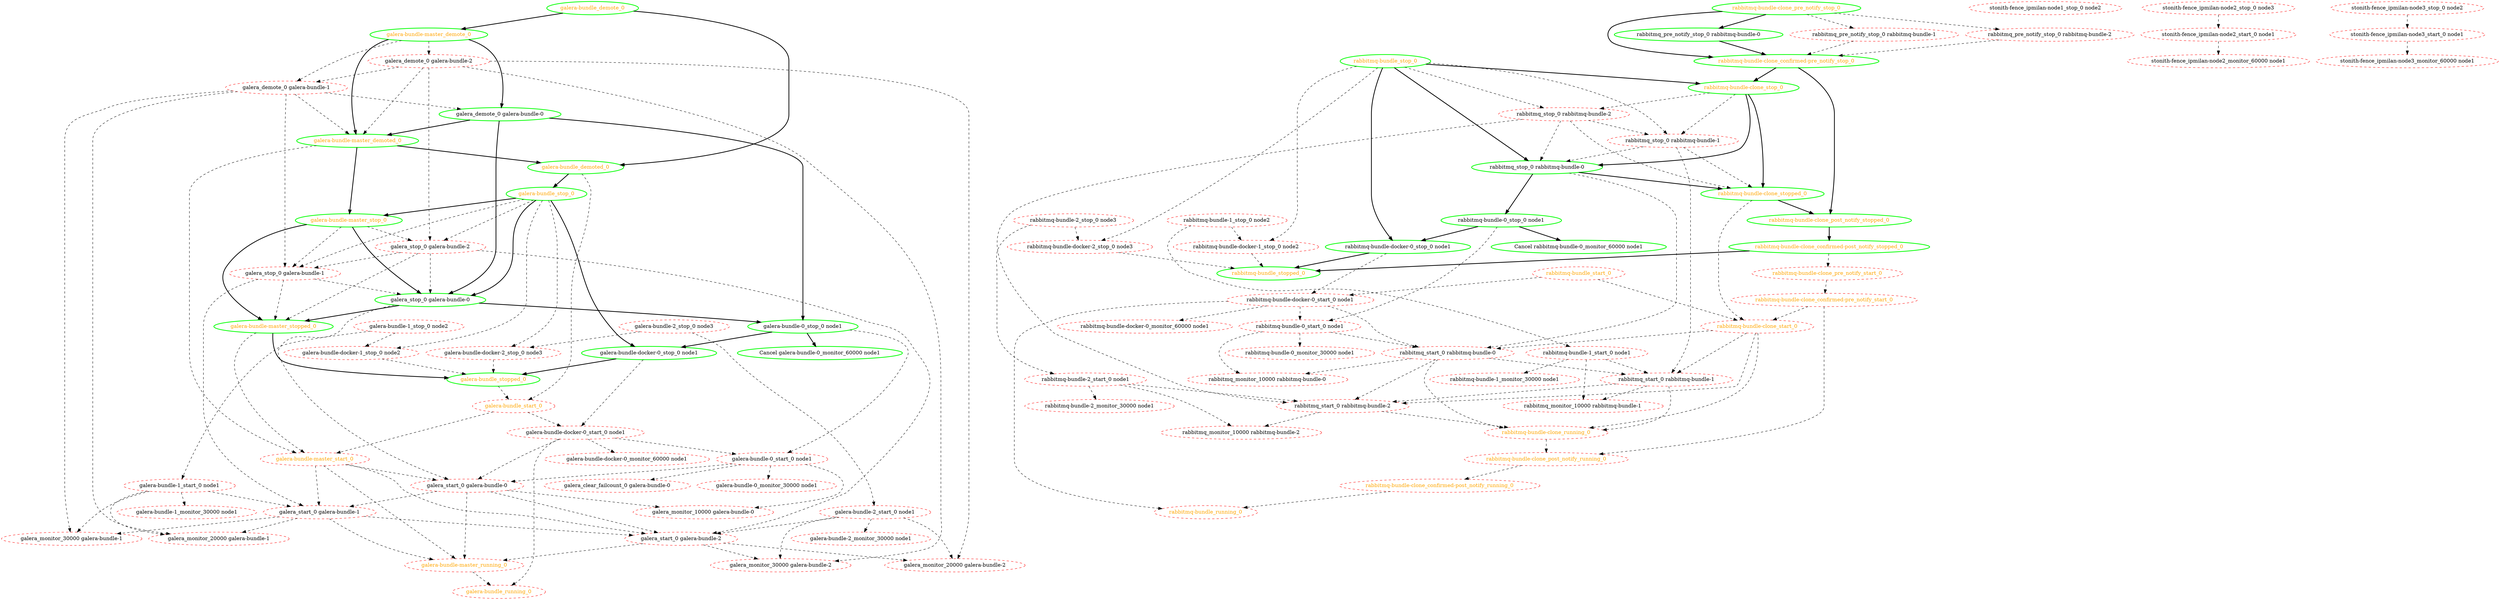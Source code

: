  digraph "g" {
"Cancel galera-bundle-0_monitor_60000 node1" [ style=bold color="green" fontcolor="black"]
"Cancel rabbitmq-bundle-0_monitor_60000 node1" [ style=bold color="green" fontcolor="black"]
"galera-bundle-0_monitor_30000 node1" [ style=dashed color="red" fontcolor="black"]
"galera-bundle-0_start_0 node1" -> "galera-bundle-0_monitor_30000 node1" [ style = dashed]
"galera-bundle-0_start_0 node1" -> "galera_clear_failcount_0 galera-bundle-0" [ style = dashed]
"galera-bundle-0_start_0 node1" -> "galera_monitor_10000 galera-bundle-0" [ style = dashed]
"galera-bundle-0_start_0 node1" -> "galera_start_0 galera-bundle-0" [ style = dashed]
"galera-bundle-0_start_0 node1" [ style=dashed color="red" fontcolor="black"]
"galera-bundle-0_stop_0 node1" -> "Cancel galera-bundle-0_monitor_60000 node1" [ style = bold]
"galera-bundle-0_stop_0 node1" -> "galera-bundle-0_start_0 node1" [ style = dashed]
"galera-bundle-0_stop_0 node1" -> "galera-bundle-docker-0_stop_0 node1" [ style = bold]
"galera-bundle-0_stop_0 node1" [ style=bold color="green" fontcolor="black"]
"galera-bundle-1_monitor_30000 node1" [ style=dashed color="red" fontcolor="black"]
"galera-bundle-1_start_0 node1" -> "galera-bundle-1_monitor_30000 node1" [ style = dashed]
"galera-bundle-1_start_0 node1" -> "galera_monitor_20000 galera-bundle-1" [ style = dashed]
"galera-bundle-1_start_0 node1" -> "galera_monitor_30000 galera-bundle-1" [ style = dashed]
"galera-bundle-1_start_0 node1" -> "galera_start_0 galera-bundle-1" [ style = dashed]
"galera-bundle-1_start_0 node1" [ style=dashed color="red" fontcolor="black"]
"galera-bundle-1_stop_0 node2" -> "galera-bundle-1_start_0 node1" [ style = dashed]
"galera-bundle-1_stop_0 node2" -> "galera-bundle-docker-1_stop_0 node2" [ style = dashed]
"galera-bundle-1_stop_0 node2" [ style=dashed color="red" fontcolor="black"]
"galera-bundle-2_monitor_30000 node1" [ style=dashed color="red" fontcolor="black"]
"galera-bundle-2_start_0 node1" -> "galera-bundle-2_monitor_30000 node1" [ style = dashed]
"galera-bundle-2_start_0 node1" -> "galera_monitor_20000 galera-bundle-2" [ style = dashed]
"galera-bundle-2_start_0 node1" -> "galera_monitor_30000 galera-bundle-2" [ style = dashed]
"galera-bundle-2_start_0 node1" -> "galera_start_0 galera-bundle-2" [ style = dashed]
"galera-bundle-2_start_0 node1" [ style=dashed color="red" fontcolor="black"]
"galera-bundle-2_stop_0 node3" -> "galera-bundle-2_start_0 node1" [ style = dashed]
"galera-bundle-2_stop_0 node3" -> "galera-bundle-docker-2_stop_0 node3" [ style = dashed]
"galera-bundle-2_stop_0 node3" [ style=dashed color="red" fontcolor="black"]
"galera-bundle-docker-0_monitor_60000 node1" [ style=dashed color="red" fontcolor="black"]
"galera-bundle-docker-0_start_0 node1" -> "galera-bundle-0_start_0 node1" [ style = dashed]
"galera-bundle-docker-0_start_0 node1" -> "galera-bundle-docker-0_monitor_60000 node1" [ style = dashed]
"galera-bundle-docker-0_start_0 node1" -> "galera-bundle_running_0" [ style = dashed]
"galera-bundle-docker-0_start_0 node1" -> "galera_start_0 galera-bundle-0" [ style = dashed]
"galera-bundle-docker-0_start_0 node1" [ style=dashed color="red" fontcolor="black"]
"galera-bundle-docker-0_stop_0 node1" -> "galera-bundle-docker-0_start_0 node1" [ style = dashed]
"galera-bundle-docker-0_stop_0 node1" -> "galera-bundle_stopped_0" [ style = bold]
"galera-bundle-docker-0_stop_0 node1" [ style=bold color="green" fontcolor="black"]
"galera-bundle-docker-1_stop_0 node2" -> "galera-bundle_stopped_0" [ style = dashed]
"galera-bundle-docker-1_stop_0 node2" [ style=dashed color="red" fontcolor="black"]
"galera-bundle-docker-2_stop_0 node3" -> "galera-bundle_stopped_0" [ style = dashed]
"galera-bundle-docker-2_stop_0 node3" [ style=dashed color="red" fontcolor="black"]
"galera-bundle-master_demote_0" -> "galera-bundle-master_demoted_0" [ style = bold]
"galera-bundle-master_demote_0" -> "galera_demote_0 galera-bundle-0" [ style = bold]
"galera-bundle-master_demote_0" -> "galera_demote_0 galera-bundle-1" [ style = dashed]
"galera-bundle-master_demote_0" -> "galera_demote_0 galera-bundle-2" [ style = dashed]
"galera-bundle-master_demote_0" [ style=bold color="green" fontcolor="orange"]
"galera-bundle-master_demoted_0" -> "galera-bundle-master_start_0" [ style = dashed]
"galera-bundle-master_demoted_0" -> "galera-bundle-master_stop_0" [ style = bold]
"galera-bundle-master_demoted_0" -> "galera-bundle_demoted_0" [ style = bold]
"galera-bundle-master_demoted_0" [ style=bold color="green" fontcolor="orange"]
"galera-bundle-master_running_0" -> "galera-bundle_running_0" [ style = dashed]
"galera-bundle-master_running_0" [ style=dashed color="red" fontcolor="orange"]
"galera-bundle-master_start_0" -> "galera-bundle-master_running_0" [ style = dashed]
"galera-bundle-master_start_0" -> "galera_start_0 galera-bundle-0" [ style = dashed]
"galera-bundle-master_start_0" -> "galera_start_0 galera-bundle-1" [ style = dashed]
"galera-bundle-master_start_0" -> "galera_start_0 galera-bundle-2" [ style = dashed]
"galera-bundle-master_start_0" [ style=dashed color="red" fontcolor="orange"]
"galera-bundle-master_stop_0" -> "galera-bundle-master_stopped_0" [ style = bold]
"galera-bundle-master_stop_0" -> "galera_stop_0 galera-bundle-0" [ style = bold]
"galera-bundle-master_stop_0" -> "galera_stop_0 galera-bundle-1" [ style = dashed]
"galera-bundle-master_stop_0" -> "galera_stop_0 galera-bundle-2" [ style = dashed]
"galera-bundle-master_stop_0" [ style=bold color="green" fontcolor="orange"]
"galera-bundle-master_stopped_0" -> "galera-bundle-master_start_0" [ style = dashed]
"galera-bundle-master_stopped_0" -> "galera-bundle_stopped_0" [ style = bold]
"galera-bundle-master_stopped_0" [ style=bold color="green" fontcolor="orange"]
"galera-bundle_demote_0" -> "galera-bundle-master_demote_0" [ style = bold]
"galera-bundle_demote_0" -> "galera-bundle_demoted_0" [ style = bold]
"galera-bundle_demote_0" [ style=bold color="green" fontcolor="orange"]
"galera-bundle_demoted_0" -> "galera-bundle_start_0" [ style = dashed]
"galera-bundle_demoted_0" -> "galera-bundle_stop_0" [ style = bold]
"galera-bundle_demoted_0" [ style=bold color="green" fontcolor="orange"]
"galera-bundle_running_0" [ style=dashed color="red" fontcolor="orange"]
"galera-bundle_start_0" -> "galera-bundle-docker-0_start_0 node1" [ style = dashed]
"galera-bundle_start_0" -> "galera-bundle-master_start_0" [ style = dashed]
"galera-bundle_start_0" [ style=dashed color="red" fontcolor="orange"]
"galera-bundle_stop_0" -> "galera-bundle-docker-0_stop_0 node1" [ style = bold]
"galera-bundle_stop_0" -> "galera-bundle-docker-1_stop_0 node2" [ style = dashed]
"galera-bundle_stop_0" -> "galera-bundle-docker-2_stop_0 node3" [ style = dashed]
"galera-bundle_stop_0" -> "galera-bundle-master_stop_0" [ style = bold]
"galera-bundle_stop_0" -> "galera_stop_0 galera-bundle-0" [ style = bold]
"galera-bundle_stop_0" -> "galera_stop_0 galera-bundle-1" [ style = dashed]
"galera-bundle_stop_0" -> "galera_stop_0 galera-bundle-2" [ style = dashed]
"galera-bundle_stop_0" [ style=bold color="green" fontcolor="orange"]
"galera-bundle_stopped_0" -> "galera-bundle_start_0" [ style = dashed]
"galera-bundle_stopped_0" [ style=bold color="green" fontcolor="orange"]
"galera_clear_failcount_0 galera-bundle-0" [ style=dashed color="red" fontcolor="black"]
"galera_demote_0 galera-bundle-0" -> "galera-bundle-0_stop_0 node1" [ style = bold]
"galera_demote_0 galera-bundle-0" -> "galera-bundle-master_demoted_0" [ style = bold]
"galera_demote_0 galera-bundle-0" -> "galera_stop_0 galera-bundle-0" [ style = bold]
"galera_demote_0 galera-bundle-0" [ style=bold color="green" fontcolor="black"]
"galera_demote_0 galera-bundle-1" -> "galera-bundle-master_demoted_0" [ style = dashed]
"galera_demote_0 galera-bundle-1" -> "galera_demote_0 galera-bundle-0" [ style = dashed]
"galera_demote_0 galera-bundle-1" -> "galera_monitor_20000 galera-bundle-1" [ style = dashed]
"galera_demote_0 galera-bundle-1" -> "galera_monitor_30000 galera-bundle-1" [ style = dashed]
"galera_demote_0 galera-bundle-1" -> "galera_stop_0 galera-bundle-1" [ style = dashed]
"galera_demote_0 galera-bundle-1" [ style=dashed color="red" fontcolor="black"]
"galera_demote_0 galera-bundle-2" -> "galera-bundle-master_demoted_0" [ style = dashed]
"galera_demote_0 galera-bundle-2" -> "galera_demote_0 galera-bundle-1" [ style = dashed]
"galera_demote_0 galera-bundle-2" -> "galera_monitor_20000 galera-bundle-2" [ style = dashed]
"galera_demote_0 galera-bundle-2" -> "galera_monitor_30000 galera-bundle-2" [ style = dashed]
"galera_demote_0 galera-bundle-2" -> "galera_stop_0 galera-bundle-2" [ style = dashed]
"galera_demote_0 galera-bundle-2" [ style=dashed color="red" fontcolor="black"]
"galera_monitor_10000 galera-bundle-0" [ style=dashed color="red" fontcolor="black"]
"galera_monitor_20000 galera-bundle-1" [ style=dashed color="red" fontcolor="black"]
"galera_monitor_20000 galera-bundle-2" [ style=dashed color="red" fontcolor="black"]
"galera_monitor_30000 galera-bundle-1" [ style=dashed color="red" fontcolor="black"]
"galera_monitor_30000 galera-bundle-2" [ style=dashed color="red" fontcolor="black"]
"galera_start_0 galera-bundle-0" -> "galera-bundle-master_running_0" [ style = dashed]
"galera_start_0 galera-bundle-0" -> "galera_monitor_10000 galera-bundle-0" [ style = dashed]
"galera_start_0 galera-bundle-0" -> "galera_start_0 galera-bundle-1" [ style = dashed]
"galera_start_0 galera-bundle-0" -> "galera_start_0 galera-bundle-2" [ style = dashed]
"galera_start_0 galera-bundle-0" [ style=dashed color="red" fontcolor="black"]
"galera_start_0 galera-bundle-1" -> "galera-bundle-master_running_0" [ style = dashed]
"galera_start_0 galera-bundle-1" -> "galera_monitor_20000 galera-bundle-1" [ style = dashed]
"galera_start_0 galera-bundle-1" -> "galera_monitor_30000 galera-bundle-1" [ style = dashed]
"galera_start_0 galera-bundle-1" -> "galera_start_0 galera-bundle-2" [ style = dashed]
"galera_start_0 galera-bundle-1" [ style=dashed color="red" fontcolor="black"]
"galera_start_0 galera-bundle-2" -> "galera-bundle-master_running_0" [ style = dashed]
"galera_start_0 galera-bundle-2" -> "galera_monitor_20000 galera-bundle-2" [ style = dashed]
"galera_start_0 galera-bundle-2" -> "galera_monitor_30000 galera-bundle-2" [ style = dashed]
"galera_start_0 galera-bundle-2" [ style=dashed color="red" fontcolor="black"]
"galera_stop_0 galera-bundle-0" -> "galera-bundle-0_stop_0 node1" [ style = bold]
"galera_stop_0 galera-bundle-0" -> "galera-bundle-master_stopped_0" [ style = bold]
"galera_stop_0 galera-bundle-0" -> "galera_start_0 galera-bundle-0" [ style = dashed]
"galera_stop_0 galera-bundle-0" [ style=bold color="green" fontcolor="black"]
"galera_stop_0 galera-bundle-1" -> "galera-bundle-master_stopped_0" [ style = dashed]
"galera_stop_0 galera-bundle-1" -> "galera_start_0 galera-bundle-1" [ style = dashed]
"galera_stop_0 galera-bundle-1" -> "galera_stop_0 galera-bundle-0" [ style = dashed]
"galera_stop_0 galera-bundle-1" [ style=dashed color="red" fontcolor="black"]
"galera_stop_0 galera-bundle-2" -> "galera-bundle-master_stopped_0" [ style = dashed]
"galera_stop_0 galera-bundle-2" -> "galera_start_0 galera-bundle-2" [ style = dashed]
"galera_stop_0 galera-bundle-2" -> "galera_stop_0 galera-bundle-0" [ style = dashed]
"galera_stop_0 galera-bundle-2" -> "galera_stop_0 galera-bundle-1" [ style = dashed]
"galera_stop_0 galera-bundle-2" [ style=dashed color="red" fontcolor="black"]
"rabbitmq-bundle-0_monitor_30000 node1" [ style=dashed color="red" fontcolor="black"]
"rabbitmq-bundle-0_start_0 node1" -> "rabbitmq-bundle-0_monitor_30000 node1" [ style = dashed]
"rabbitmq-bundle-0_start_0 node1" -> "rabbitmq_monitor_10000 rabbitmq-bundle-0" [ style = dashed]
"rabbitmq-bundle-0_start_0 node1" -> "rabbitmq_start_0 rabbitmq-bundle-0" [ style = dashed]
"rabbitmq-bundle-0_start_0 node1" [ style=dashed color="red" fontcolor="black"]
"rabbitmq-bundle-0_stop_0 node1" -> "Cancel rabbitmq-bundle-0_monitor_60000 node1" [ style = bold]
"rabbitmq-bundle-0_stop_0 node1" -> "rabbitmq-bundle-0_start_0 node1" [ style = dashed]
"rabbitmq-bundle-0_stop_0 node1" -> "rabbitmq-bundle-docker-0_stop_0 node1" [ style = bold]
"rabbitmq-bundle-0_stop_0 node1" [ style=bold color="green" fontcolor="black"]
"rabbitmq-bundle-1_monitor_30000 node1" [ style=dashed color="red" fontcolor="black"]
"rabbitmq-bundle-1_start_0 node1" -> "rabbitmq-bundle-1_monitor_30000 node1" [ style = dashed]
"rabbitmq-bundle-1_start_0 node1" -> "rabbitmq_monitor_10000 rabbitmq-bundle-1" [ style = dashed]
"rabbitmq-bundle-1_start_0 node1" -> "rabbitmq_start_0 rabbitmq-bundle-1" [ style = dashed]
"rabbitmq-bundle-1_start_0 node1" [ style=dashed color="red" fontcolor="black"]
"rabbitmq-bundle-1_stop_0 node2" -> "rabbitmq-bundle-1_start_0 node1" [ style = dashed]
"rabbitmq-bundle-1_stop_0 node2" -> "rabbitmq-bundle-docker-1_stop_0 node2" [ style = dashed]
"rabbitmq-bundle-1_stop_0 node2" [ style=dashed color="red" fontcolor="black"]
"rabbitmq-bundle-2_monitor_30000 node1" [ style=dashed color="red" fontcolor="black"]
"rabbitmq-bundle-2_start_0 node1" -> "rabbitmq-bundle-2_monitor_30000 node1" [ style = dashed]
"rabbitmq-bundle-2_start_0 node1" -> "rabbitmq_monitor_10000 rabbitmq-bundle-2" [ style = dashed]
"rabbitmq-bundle-2_start_0 node1" -> "rabbitmq_start_0 rabbitmq-bundle-2" [ style = dashed]
"rabbitmq-bundle-2_start_0 node1" [ style=dashed color="red" fontcolor="black"]
"rabbitmq-bundle-2_stop_0 node3" -> "rabbitmq-bundle-2_start_0 node1" [ style = dashed]
"rabbitmq-bundle-2_stop_0 node3" -> "rabbitmq-bundle-docker-2_stop_0 node3" [ style = dashed]
"rabbitmq-bundle-2_stop_0 node3" [ style=dashed color="red" fontcolor="black"]
"rabbitmq-bundle-clone_confirmed-post_notify_running_0" -> "rabbitmq-bundle_running_0" [ style = dashed]
"rabbitmq-bundle-clone_confirmed-post_notify_running_0" [ style=dashed color="red" fontcolor="orange"]
"rabbitmq-bundle-clone_confirmed-post_notify_stopped_0" -> "rabbitmq-bundle-clone_pre_notify_start_0" [ style = dashed]
"rabbitmq-bundle-clone_confirmed-post_notify_stopped_0" -> "rabbitmq-bundle_stopped_0" [ style = bold]
"rabbitmq-bundle-clone_confirmed-post_notify_stopped_0" [ style=bold color="green" fontcolor="orange"]
"rabbitmq-bundle-clone_confirmed-pre_notify_start_0" -> "rabbitmq-bundle-clone_post_notify_running_0" [ style = dashed]
"rabbitmq-bundle-clone_confirmed-pre_notify_start_0" -> "rabbitmq-bundle-clone_start_0" [ style = dashed]
"rabbitmq-bundle-clone_confirmed-pre_notify_start_0" [ style=dashed color="red" fontcolor="orange"]
"rabbitmq-bundle-clone_confirmed-pre_notify_stop_0" -> "rabbitmq-bundle-clone_post_notify_stopped_0" [ style = bold]
"rabbitmq-bundle-clone_confirmed-pre_notify_stop_0" -> "rabbitmq-bundle-clone_stop_0" [ style = bold]
"rabbitmq-bundle-clone_confirmed-pre_notify_stop_0" [ style=bold color="green" fontcolor="orange"]
"rabbitmq-bundle-clone_post_notify_running_0" -> "rabbitmq-bundle-clone_confirmed-post_notify_running_0" [ style = dashed]
"rabbitmq-bundle-clone_post_notify_running_0" [ style=dashed color="red" fontcolor="orange"]
"rabbitmq-bundle-clone_post_notify_stopped_0" -> "rabbitmq-bundle-clone_confirmed-post_notify_stopped_0" [ style = bold]
"rabbitmq-bundle-clone_post_notify_stopped_0" [ style=bold color="green" fontcolor="orange"]
"rabbitmq-bundle-clone_pre_notify_start_0" -> "rabbitmq-bundle-clone_confirmed-pre_notify_start_0" [ style = dashed]
"rabbitmq-bundle-clone_pre_notify_start_0" [ style=dashed color="red" fontcolor="orange"]
"rabbitmq-bundle-clone_pre_notify_stop_0" -> "rabbitmq-bundle-clone_confirmed-pre_notify_stop_0" [ style = bold]
"rabbitmq-bundle-clone_pre_notify_stop_0" -> "rabbitmq_pre_notify_stop_0 rabbitmq-bundle-0" [ style = bold]
"rabbitmq-bundle-clone_pre_notify_stop_0" -> "rabbitmq_pre_notify_stop_0 rabbitmq-bundle-1" [ style = dashed]
"rabbitmq-bundle-clone_pre_notify_stop_0" -> "rabbitmq_pre_notify_stop_0 rabbitmq-bundle-2" [ style = dashed]
"rabbitmq-bundle-clone_pre_notify_stop_0" [ style=bold color="green" fontcolor="orange"]
"rabbitmq-bundle-clone_running_0" -> "rabbitmq-bundle-clone_post_notify_running_0" [ style = dashed]
"rabbitmq-bundle-clone_running_0" [ style=dashed color="red" fontcolor="orange"]
"rabbitmq-bundle-clone_start_0" -> "rabbitmq-bundle-clone_running_0" [ style = dashed]
"rabbitmq-bundle-clone_start_0" -> "rabbitmq_start_0 rabbitmq-bundle-0" [ style = dashed]
"rabbitmq-bundle-clone_start_0" -> "rabbitmq_start_0 rabbitmq-bundle-1" [ style = dashed]
"rabbitmq-bundle-clone_start_0" -> "rabbitmq_start_0 rabbitmq-bundle-2" [ style = dashed]
"rabbitmq-bundle-clone_start_0" [ style=dashed color="red" fontcolor="orange"]
"rabbitmq-bundle-clone_stop_0" -> "rabbitmq-bundle-clone_stopped_0" [ style = bold]
"rabbitmq-bundle-clone_stop_0" -> "rabbitmq_stop_0 rabbitmq-bundle-0" [ style = bold]
"rabbitmq-bundle-clone_stop_0" -> "rabbitmq_stop_0 rabbitmq-bundle-1" [ style = dashed]
"rabbitmq-bundle-clone_stop_0" -> "rabbitmq_stop_0 rabbitmq-bundle-2" [ style = dashed]
"rabbitmq-bundle-clone_stop_0" [ style=bold color="green" fontcolor="orange"]
"rabbitmq-bundle-clone_stopped_0" -> "rabbitmq-bundle-clone_post_notify_stopped_0" [ style = bold]
"rabbitmq-bundle-clone_stopped_0" -> "rabbitmq-bundle-clone_start_0" [ style = dashed]
"rabbitmq-bundle-clone_stopped_0" [ style=bold color="green" fontcolor="orange"]
"rabbitmq-bundle-docker-0_monitor_60000 node1" [ style=dashed color="red" fontcolor="black"]
"rabbitmq-bundle-docker-0_start_0 node1" -> "rabbitmq-bundle-0_start_0 node1" [ style = dashed]
"rabbitmq-bundle-docker-0_start_0 node1" -> "rabbitmq-bundle-docker-0_monitor_60000 node1" [ style = dashed]
"rabbitmq-bundle-docker-0_start_0 node1" -> "rabbitmq-bundle_running_0" [ style = dashed]
"rabbitmq-bundle-docker-0_start_0 node1" -> "rabbitmq_start_0 rabbitmq-bundle-0" [ style = dashed]
"rabbitmq-bundle-docker-0_start_0 node1" [ style=dashed color="red" fontcolor="black"]
"rabbitmq-bundle-docker-0_stop_0 node1" -> "rabbitmq-bundle-docker-0_start_0 node1" [ style = dashed]
"rabbitmq-bundle-docker-0_stop_0 node1" -> "rabbitmq-bundle_stopped_0" [ style = bold]
"rabbitmq-bundle-docker-0_stop_0 node1" [ style=bold color="green" fontcolor="black"]
"rabbitmq-bundle-docker-1_stop_0 node2" -> "rabbitmq-bundle_stopped_0" [ style = dashed]
"rabbitmq-bundle-docker-1_stop_0 node2" [ style=dashed color="red" fontcolor="black"]
"rabbitmq-bundle-docker-2_stop_0 node3" -> "rabbitmq-bundle_stopped_0" [ style = dashed]
"rabbitmq-bundle-docker-2_stop_0 node3" [ style=dashed color="red" fontcolor="black"]
"rabbitmq-bundle_running_0" [ style=dashed color="red" fontcolor="orange"]
"rabbitmq-bundle_start_0" -> "rabbitmq-bundle-clone_start_0" [ style = dashed]
"rabbitmq-bundle_start_0" -> "rabbitmq-bundle-docker-0_start_0 node1" [ style = dashed]
"rabbitmq-bundle_start_0" [ style=dashed color="red" fontcolor="orange"]
"rabbitmq-bundle_stop_0" -> "rabbitmq-bundle-clone_stop_0" [ style = bold]
"rabbitmq-bundle_stop_0" -> "rabbitmq-bundle-docker-0_stop_0 node1" [ style = bold]
"rabbitmq-bundle_stop_0" -> "rabbitmq-bundle-docker-1_stop_0 node2" [ style = dashed]
"rabbitmq-bundle_stop_0" -> "rabbitmq-bundle-docker-2_stop_0 node3" [ style = dashed]
"rabbitmq-bundle_stop_0" -> "rabbitmq_stop_0 rabbitmq-bundle-0" [ style = bold]
"rabbitmq-bundle_stop_0" -> "rabbitmq_stop_0 rabbitmq-bundle-1" [ style = dashed]
"rabbitmq-bundle_stop_0" -> "rabbitmq_stop_0 rabbitmq-bundle-2" [ style = dashed]
"rabbitmq-bundle_stop_0" [ style=bold color="green" fontcolor="orange"]
"rabbitmq-bundle_stopped_0" [ style=bold color="green" fontcolor="orange"]
"rabbitmq_monitor_10000 rabbitmq-bundle-0" [ style=dashed color="red" fontcolor="black"]
"rabbitmq_monitor_10000 rabbitmq-bundle-1" [ style=dashed color="red" fontcolor="black"]
"rabbitmq_monitor_10000 rabbitmq-bundle-2" [ style=dashed color="red" fontcolor="black"]
"rabbitmq_pre_notify_stop_0 rabbitmq-bundle-0" -> "rabbitmq-bundle-clone_confirmed-pre_notify_stop_0" [ style = bold]
"rabbitmq_pre_notify_stop_0 rabbitmq-bundle-0" [ style=bold color="green" fontcolor="black"]
"rabbitmq_pre_notify_stop_0 rabbitmq-bundle-1" -> "rabbitmq-bundle-clone_confirmed-pre_notify_stop_0" [ style = dashed]
"rabbitmq_pre_notify_stop_0 rabbitmq-bundle-1" [ style=dashed color="red" fontcolor="black"]
"rabbitmq_pre_notify_stop_0 rabbitmq-bundle-2" -> "rabbitmq-bundle-clone_confirmed-pre_notify_stop_0" [ style = dashed]
"rabbitmq_pre_notify_stop_0 rabbitmq-bundle-2" [ style=dashed color="red" fontcolor="black"]
"rabbitmq_start_0 rabbitmq-bundle-0" -> "rabbitmq-bundle-clone_running_0" [ style = dashed]
"rabbitmq_start_0 rabbitmq-bundle-0" -> "rabbitmq_monitor_10000 rabbitmq-bundle-0" [ style = dashed]
"rabbitmq_start_0 rabbitmq-bundle-0" -> "rabbitmq_start_0 rabbitmq-bundle-1" [ style = dashed]
"rabbitmq_start_0 rabbitmq-bundle-0" -> "rabbitmq_start_0 rabbitmq-bundle-2" [ style = dashed]
"rabbitmq_start_0 rabbitmq-bundle-0" [ style=dashed color="red" fontcolor="black"]
"rabbitmq_start_0 rabbitmq-bundle-1" -> "rabbitmq-bundle-clone_running_0" [ style = dashed]
"rabbitmq_start_0 rabbitmq-bundle-1" -> "rabbitmq_monitor_10000 rabbitmq-bundle-1" [ style = dashed]
"rabbitmq_start_0 rabbitmq-bundle-1" -> "rabbitmq_start_0 rabbitmq-bundle-2" [ style = dashed]
"rabbitmq_start_0 rabbitmq-bundle-1" [ style=dashed color="red" fontcolor="black"]
"rabbitmq_start_0 rabbitmq-bundle-2" -> "rabbitmq-bundle-clone_running_0" [ style = dashed]
"rabbitmq_start_0 rabbitmq-bundle-2" -> "rabbitmq_monitor_10000 rabbitmq-bundle-2" [ style = dashed]
"rabbitmq_start_0 rabbitmq-bundle-2" [ style=dashed color="red" fontcolor="black"]
"rabbitmq_stop_0 rabbitmq-bundle-0" -> "rabbitmq-bundle-0_stop_0 node1" [ style = bold]
"rabbitmq_stop_0 rabbitmq-bundle-0" -> "rabbitmq-bundle-clone_stopped_0" [ style = bold]
"rabbitmq_stop_0 rabbitmq-bundle-0" -> "rabbitmq_start_0 rabbitmq-bundle-0" [ style = dashed]
"rabbitmq_stop_0 rabbitmq-bundle-0" [ style=bold color="green" fontcolor="black"]
"rabbitmq_stop_0 rabbitmq-bundle-1" -> "rabbitmq-bundle-clone_stopped_0" [ style = dashed]
"rabbitmq_stop_0 rabbitmq-bundle-1" -> "rabbitmq_start_0 rabbitmq-bundle-1" [ style = dashed]
"rabbitmq_stop_0 rabbitmq-bundle-1" -> "rabbitmq_stop_0 rabbitmq-bundle-0" [ style = dashed]
"rabbitmq_stop_0 rabbitmq-bundle-1" [ style=dashed color="red" fontcolor="black"]
"rabbitmq_stop_0 rabbitmq-bundle-2" -> "rabbitmq-bundle-clone_stopped_0" [ style = dashed]
"rabbitmq_stop_0 rabbitmq-bundle-2" -> "rabbitmq_start_0 rabbitmq-bundle-2" [ style = dashed]
"rabbitmq_stop_0 rabbitmq-bundle-2" -> "rabbitmq_stop_0 rabbitmq-bundle-0" [ style = dashed]
"rabbitmq_stop_0 rabbitmq-bundle-2" -> "rabbitmq_stop_0 rabbitmq-bundle-1" [ style = dashed]
"rabbitmq_stop_0 rabbitmq-bundle-2" [ style=dashed color="red" fontcolor="black"]
"stonith-fence_ipmilan-node1_stop_0 node2" [ style=dashed color="red" fontcolor="black"]
"stonith-fence_ipmilan-node2_monitor_60000 node1" [ style=dashed color="red" fontcolor="black"]
"stonith-fence_ipmilan-node2_start_0 node1" -> "stonith-fence_ipmilan-node2_monitor_60000 node1" [ style = dashed]
"stonith-fence_ipmilan-node2_start_0 node1" [ style=dashed color="red" fontcolor="black"]
"stonith-fence_ipmilan-node2_stop_0 node3" -> "stonith-fence_ipmilan-node2_start_0 node1" [ style = dashed]
"stonith-fence_ipmilan-node2_stop_0 node3" [ style=dashed color="red" fontcolor="black"]
"stonith-fence_ipmilan-node3_monitor_60000 node1" [ style=dashed color="red" fontcolor="black"]
"stonith-fence_ipmilan-node3_start_0 node1" -> "stonith-fence_ipmilan-node3_monitor_60000 node1" [ style = dashed]
"stonith-fence_ipmilan-node3_start_0 node1" [ style=dashed color="red" fontcolor="black"]
"stonith-fence_ipmilan-node3_stop_0 node2" -> "stonith-fence_ipmilan-node3_start_0 node1" [ style = dashed]
"stonith-fence_ipmilan-node3_stop_0 node2" [ style=dashed color="red" fontcolor="black"]
}
